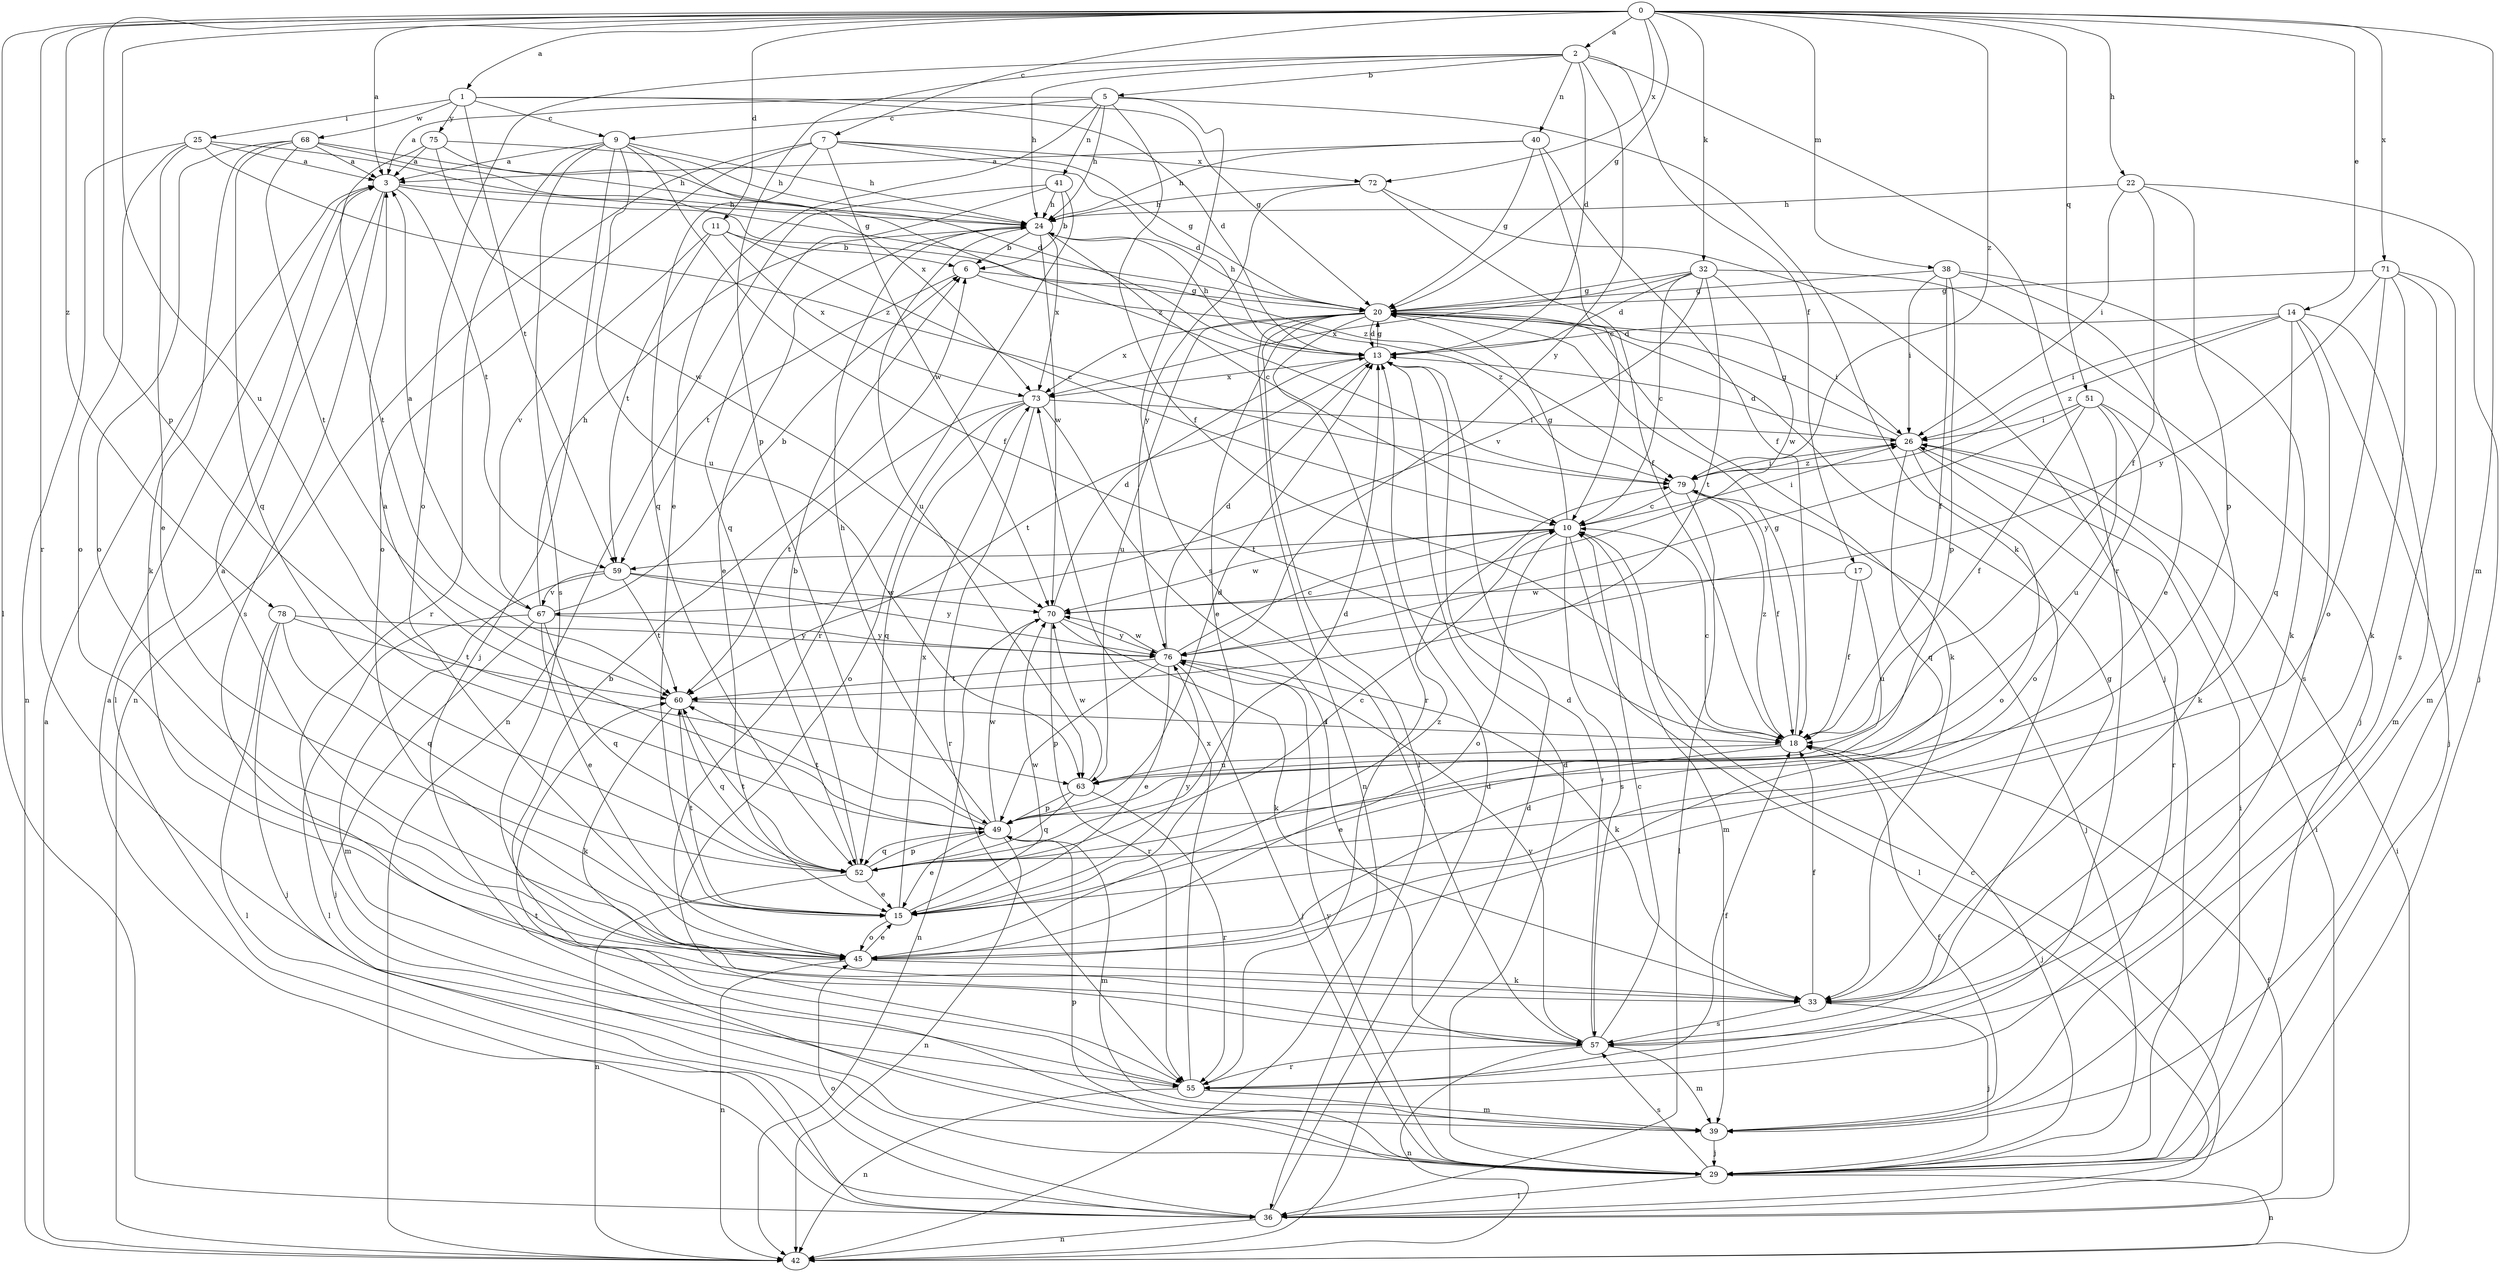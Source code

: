 strict digraph  {
0;
1;
2;
3;
5;
6;
7;
9;
10;
11;
13;
14;
15;
17;
18;
20;
22;
24;
25;
26;
29;
32;
33;
36;
38;
39;
40;
41;
42;
45;
49;
51;
52;
55;
57;
59;
60;
63;
67;
68;
70;
71;
72;
73;
75;
76;
78;
79;
0 -> 1  [label=a];
0 -> 2  [label=a];
0 -> 3  [label=a];
0 -> 7  [label=c];
0 -> 11  [label=d];
0 -> 14  [label=e];
0 -> 20  [label=g];
0 -> 22  [label=h];
0 -> 32  [label=k];
0 -> 36  [label=l];
0 -> 38  [label=m];
0 -> 39  [label=m];
0 -> 49  [label=p];
0 -> 51  [label=q];
0 -> 55  [label=r];
0 -> 63  [label=u];
0 -> 71  [label=x];
0 -> 72  [label=x];
0 -> 78  [label=z];
0 -> 79  [label=z];
1 -> 9  [label=c];
1 -> 13  [label=d];
1 -> 20  [label=g];
1 -> 25  [label=i];
1 -> 59  [label=t];
1 -> 68  [label=w];
1 -> 75  [label=y];
2 -> 5  [label=b];
2 -> 13  [label=d];
2 -> 17  [label=f];
2 -> 24  [label=h];
2 -> 40  [label=n];
2 -> 45  [label=o];
2 -> 49  [label=p];
2 -> 55  [label=r];
2 -> 76  [label=y];
3 -> 24  [label=h];
3 -> 36  [label=l];
3 -> 57  [label=s];
3 -> 59  [label=t];
3 -> 79  [label=z];
5 -> 3  [label=a];
5 -> 9  [label=c];
5 -> 15  [label=e];
5 -> 18  [label=f];
5 -> 24  [label=h];
5 -> 33  [label=k];
5 -> 41  [label=n];
5 -> 57  [label=s];
6 -> 20  [label=g];
6 -> 59  [label=t];
6 -> 79  [label=z];
7 -> 13  [label=d];
7 -> 20  [label=g];
7 -> 42  [label=n];
7 -> 45  [label=o];
7 -> 52  [label=q];
7 -> 70  [label=w];
7 -> 72  [label=x];
9 -> 3  [label=a];
9 -> 18  [label=f];
9 -> 24  [label=h];
9 -> 29  [label=j];
9 -> 55  [label=r];
9 -> 57  [label=s];
9 -> 63  [label=u];
9 -> 73  [label=x];
10 -> 20  [label=g];
10 -> 26  [label=i];
10 -> 36  [label=l];
10 -> 39  [label=m];
10 -> 45  [label=o];
10 -> 57  [label=s];
10 -> 59  [label=t];
10 -> 70  [label=w];
11 -> 6  [label=b];
11 -> 10  [label=c];
11 -> 59  [label=t];
11 -> 67  [label=v];
11 -> 73  [label=x];
13 -> 20  [label=g];
13 -> 24  [label=h];
13 -> 60  [label=t];
13 -> 73  [label=x];
14 -> 13  [label=d];
14 -> 26  [label=i];
14 -> 29  [label=j];
14 -> 39  [label=m];
14 -> 52  [label=q];
14 -> 57  [label=s];
14 -> 79  [label=z];
15 -> 45  [label=o];
15 -> 60  [label=t];
15 -> 70  [label=w];
15 -> 73  [label=x];
15 -> 76  [label=y];
17 -> 18  [label=f];
17 -> 63  [label=u];
17 -> 70  [label=w];
18 -> 10  [label=c];
18 -> 15  [label=e];
18 -> 20  [label=g];
18 -> 29  [label=j];
18 -> 63  [label=u];
18 -> 79  [label=z];
20 -> 13  [label=d];
20 -> 15  [label=e];
20 -> 24  [label=h];
20 -> 26  [label=i];
20 -> 33  [label=k];
20 -> 36  [label=l];
20 -> 42  [label=n];
20 -> 55  [label=r];
20 -> 63  [label=u];
20 -> 73  [label=x];
22 -> 18  [label=f];
22 -> 24  [label=h];
22 -> 26  [label=i];
22 -> 29  [label=j];
22 -> 49  [label=p];
24 -> 6  [label=b];
24 -> 10  [label=c];
24 -> 15  [label=e];
24 -> 63  [label=u];
24 -> 70  [label=w];
24 -> 73  [label=x];
25 -> 3  [label=a];
25 -> 15  [label=e];
25 -> 20  [label=g];
25 -> 42  [label=n];
25 -> 45  [label=o];
25 -> 79  [label=z];
26 -> 13  [label=d];
26 -> 20  [label=g];
26 -> 45  [label=o];
26 -> 52  [label=q];
26 -> 55  [label=r];
26 -> 79  [label=z];
29 -> 13  [label=d];
29 -> 26  [label=i];
29 -> 36  [label=l];
29 -> 42  [label=n];
29 -> 49  [label=p];
29 -> 57  [label=s];
29 -> 76  [label=y];
32 -> 10  [label=c];
32 -> 13  [label=d];
32 -> 20  [label=g];
32 -> 29  [label=j];
32 -> 60  [label=t];
32 -> 67  [label=v];
32 -> 70  [label=w];
32 -> 73  [label=x];
33 -> 18  [label=f];
33 -> 29  [label=j];
33 -> 57  [label=s];
36 -> 3  [label=a];
36 -> 10  [label=c];
36 -> 13  [label=d];
36 -> 18  [label=f];
36 -> 26  [label=i];
36 -> 42  [label=n];
36 -> 45  [label=o];
38 -> 15  [label=e];
38 -> 18  [label=f];
38 -> 20  [label=g];
38 -> 26  [label=i];
38 -> 33  [label=k];
38 -> 49  [label=p];
39 -> 18  [label=f];
39 -> 29  [label=j];
39 -> 60  [label=t];
40 -> 3  [label=a];
40 -> 10  [label=c];
40 -> 18  [label=f];
40 -> 20  [label=g];
40 -> 24  [label=h];
41 -> 6  [label=b];
41 -> 24  [label=h];
41 -> 42  [label=n];
41 -> 52  [label=q];
41 -> 55  [label=r];
42 -> 3  [label=a];
42 -> 13  [label=d];
42 -> 26  [label=i];
45 -> 3  [label=a];
45 -> 15  [label=e];
45 -> 33  [label=k];
45 -> 42  [label=n];
45 -> 79  [label=z];
49 -> 3  [label=a];
49 -> 13  [label=d];
49 -> 15  [label=e];
49 -> 24  [label=h];
49 -> 39  [label=m];
49 -> 42  [label=n];
49 -> 52  [label=q];
49 -> 60  [label=t];
49 -> 70  [label=w];
51 -> 18  [label=f];
51 -> 26  [label=i];
51 -> 33  [label=k];
51 -> 45  [label=o];
51 -> 63  [label=u];
51 -> 76  [label=y];
52 -> 6  [label=b];
52 -> 10  [label=c];
52 -> 13  [label=d];
52 -> 15  [label=e];
52 -> 42  [label=n];
52 -> 49  [label=p];
52 -> 60  [label=t];
55 -> 6  [label=b];
55 -> 18  [label=f];
55 -> 39  [label=m];
55 -> 42  [label=n];
55 -> 73  [label=x];
57 -> 10  [label=c];
57 -> 13  [label=d];
57 -> 20  [label=g];
57 -> 39  [label=m];
57 -> 42  [label=n];
57 -> 55  [label=r];
57 -> 76  [label=y];
59 -> 39  [label=m];
59 -> 60  [label=t];
59 -> 67  [label=v];
59 -> 70  [label=w];
59 -> 76  [label=y];
60 -> 18  [label=f];
60 -> 33  [label=k];
60 -> 52  [label=q];
63 -> 49  [label=p];
63 -> 52  [label=q];
63 -> 55  [label=r];
63 -> 70  [label=w];
67 -> 3  [label=a];
67 -> 6  [label=b];
67 -> 15  [label=e];
67 -> 24  [label=h];
67 -> 29  [label=j];
67 -> 36  [label=l];
67 -> 52  [label=q];
67 -> 76  [label=y];
68 -> 3  [label=a];
68 -> 24  [label=h];
68 -> 33  [label=k];
68 -> 45  [label=o];
68 -> 52  [label=q];
68 -> 60  [label=t];
68 -> 79  [label=z];
70 -> 13  [label=d];
70 -> 33  [label=k];
70 -> 42  [label=n];
70 -> 55  [label=r];
70 -> 76  [label=y];
71 -> 20  [label=g];
71 -> 33  [label=k];
71 -> 39  [label=m];
71 -> 45  [label=o];
71 -> 57  [label=s];
71 -> 76  [label=y];
72 -> 18  [label=f];
72 -> 24  [label=h];
72 -> 29  [label=j];
72 -> 76  [label=y];
73 -> 26  [label=i];
73 -> 45  [label=o];
73 -> 52  [label=q];
73 -> 55  [label=r];
73 -> 57  [label=s];
73 -> 60  [label=t];
75 -> 3  [label=a];
75 -> 13  [label=d];
75 -> 24  [label=h];
75 -> 60  [label=t];
75 -> 70  [label=w];
76 -> 10  [label=c];
76 -> 13  [label=d];
76 -> 15  [label=e];
76 -> 29  [label=j];
76 -> 33  [label=k];
76 -> 49  [label=p];
76 -> 60  [label=t];
76 -> 70  [label=w];
78 -> 29  [label=j];
78 -> 36  [label=l];
78 -> 52  [label=q];
78 -> 60  [label=t];
78 -> 76  [label=y];
79 -> 10  [label=c];
79 -> 18  [label=f];
79 -> 26  [label=i];
79 -> 29  [label=j];
79 -> 36  [label=l];
}
